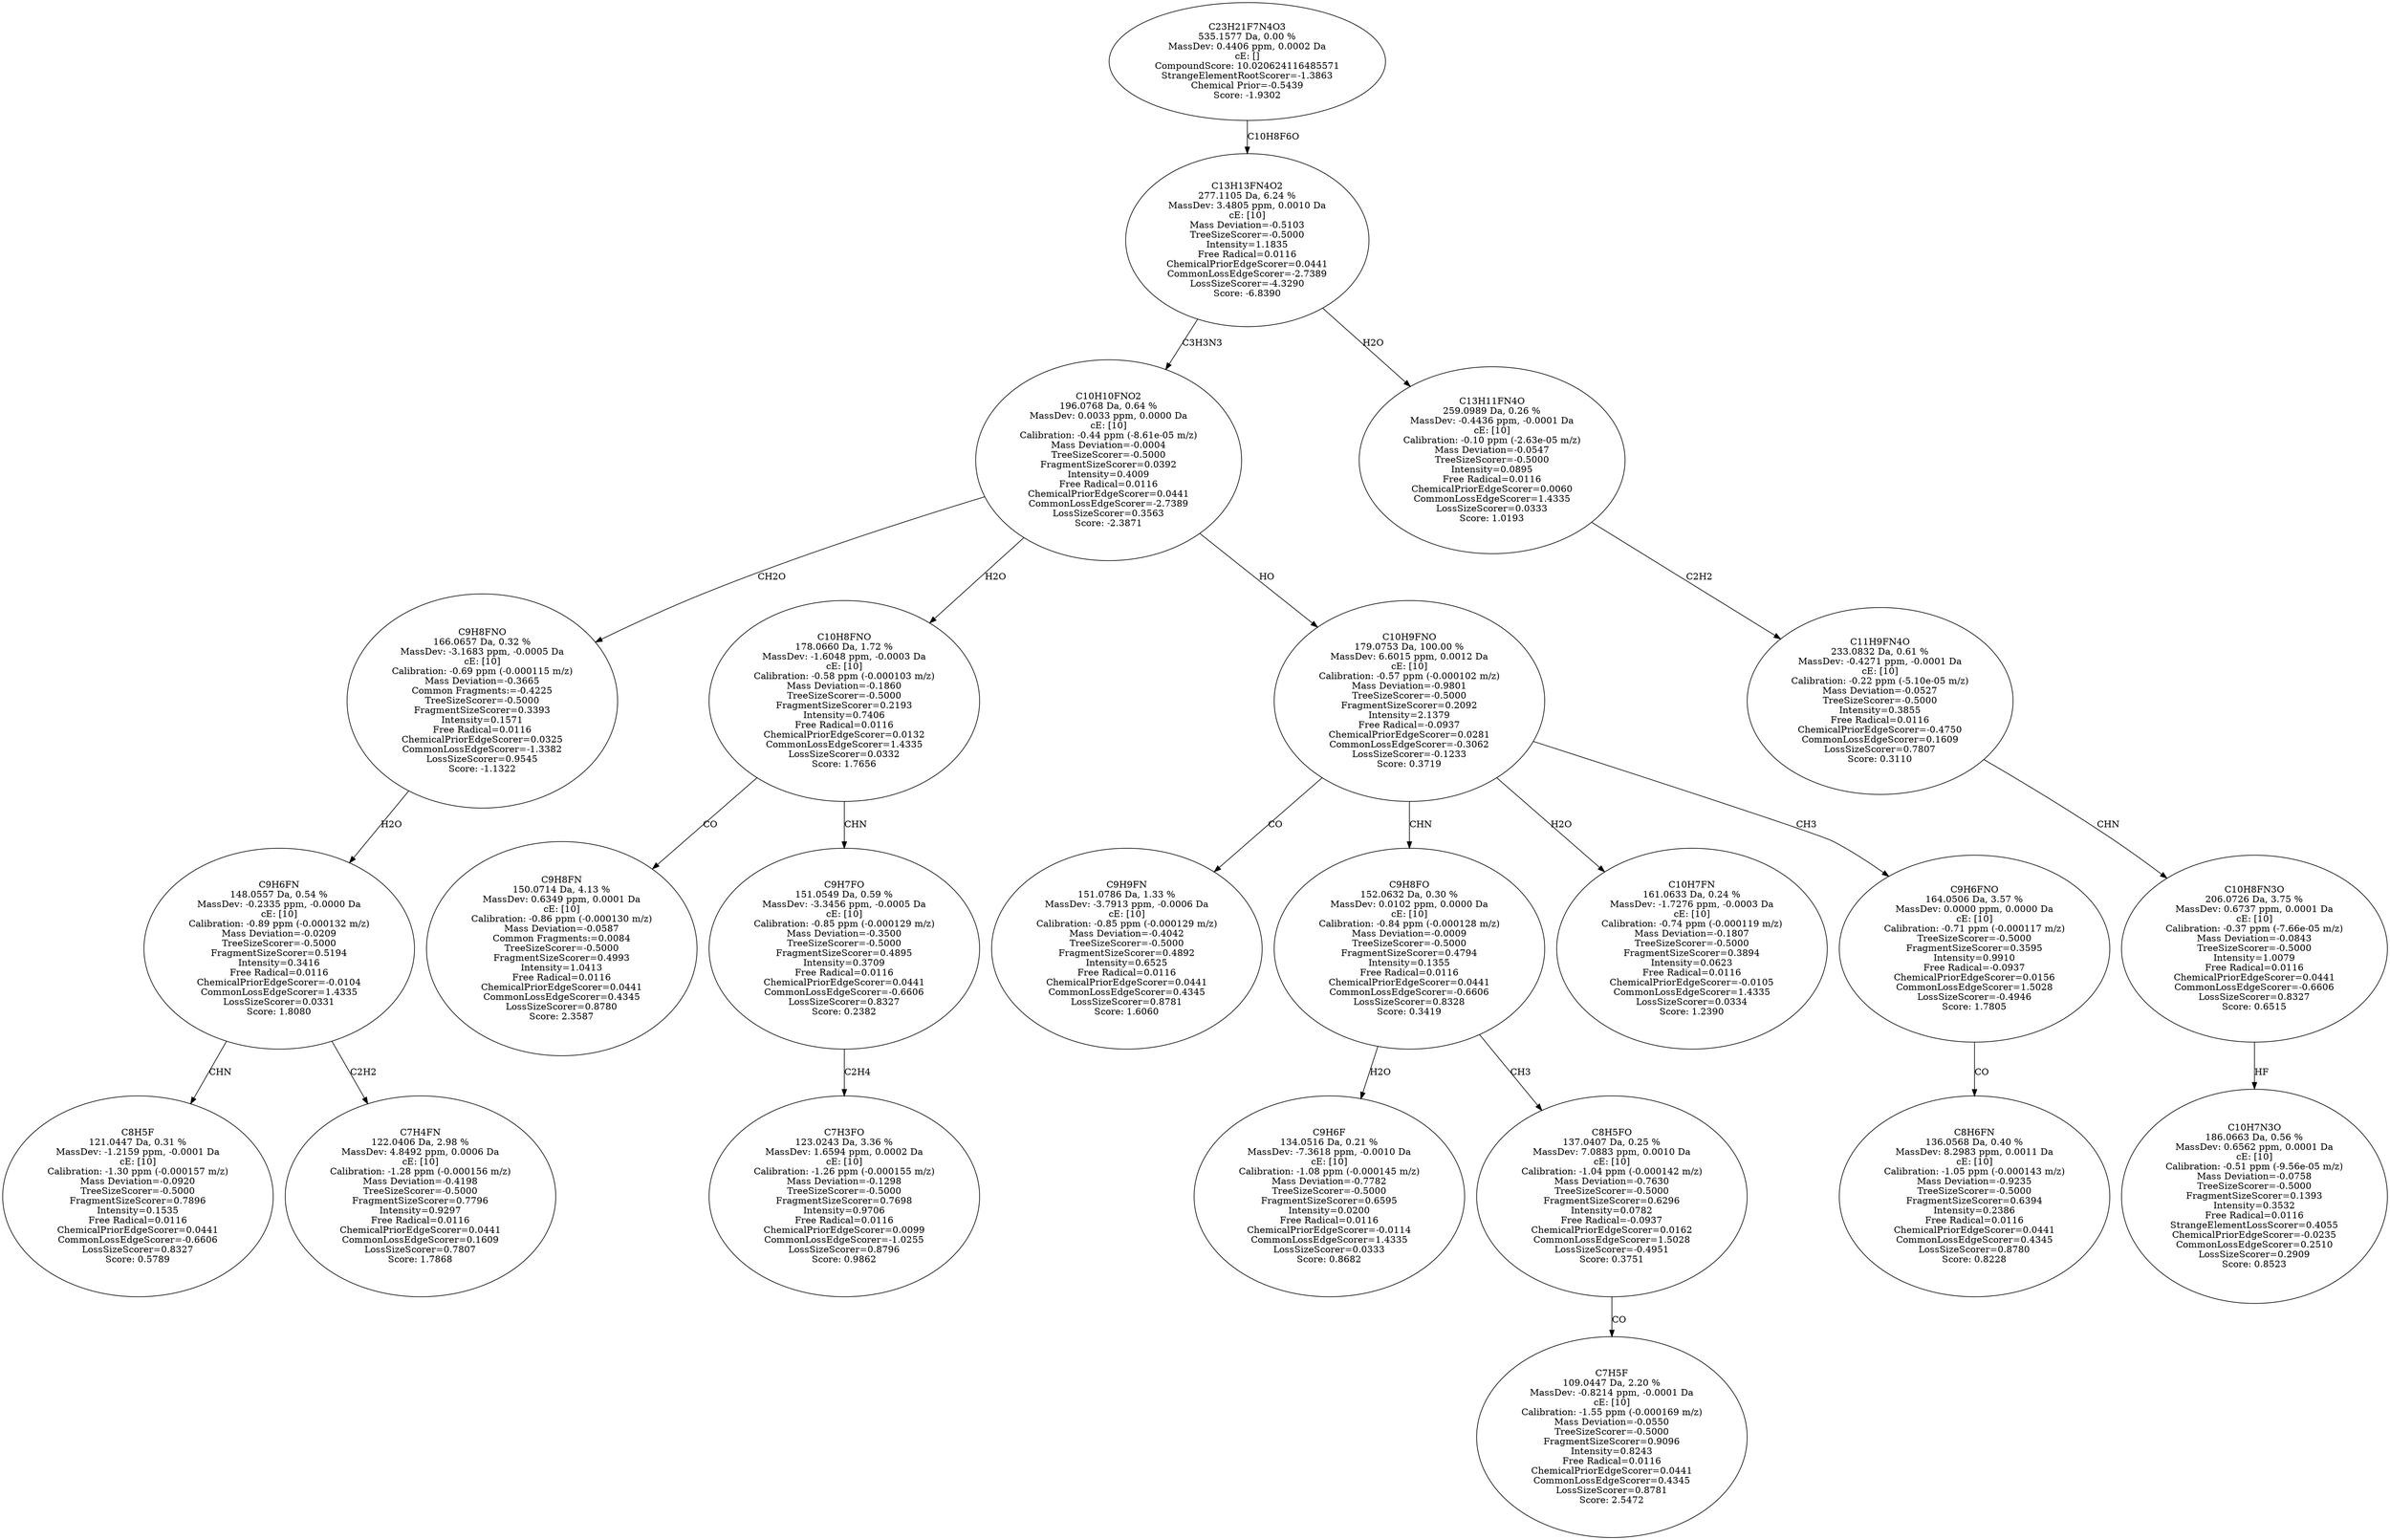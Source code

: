strict digraph {
v1 [label="C8H5F\n121.0447 Da, 0.31 %\nMassDev: -1.2159 ppm, -0.0001 Da\ncE: [10]\nCalibration: -1.30 ppm (-0.000157 m/z)\nMass Deviation=-0.0920\nTreeSizeScorer=-0.5000\nFragmentSizeScorer=0.7896\nIntensity=0.1535\nFree Radical=0.0116\nChemicalPriorEdgeScorer=0.0441\nCommonLossEdgeScorer=-0.6606\nLossSizeScorer=0.8327\nScore: 0.5789"];
v2 [label="C7H4FN\n122.0406 Da, 2.98 %\nMassDev: 4.8492 ppm, 0.0006 Da\ncE: [10]\nCalibration: -1.28 ppm (-0.000156 m/z)\nMass Deviation=-0.4198\nTreeSizeScorer=-0.5000\nFragmentSizeScorer=0.7796\nIntensity=0.9297\nFree Radical=0.0116\nChemicalPriorEdgeScorer=0.0441\nCommonLossEdgeScorer=0.1609\nLossSizeScorer=0.7807\nScore: 1.7868"];
v3 [label="C9H6FN\n148.0557 Da, 0.54 %\nMassDev: -0.2335 ppm, -0.0000 Da\ncE: [10]\nCalibration: -0.89 ppm (-0.000132 m/z)\nMass Deviation=-0.0209\nTreeSizeScorer=-0.5000\nFragmentSizeScorer=0.5194\nIntensity=0.3416\nFree Radical=0.0116\nChemicalPriorEdgeScorer=-0.0104\nCommonLossEdgeScorer=1.4335\nLossSizeScorer=0.0331\nScore: 1.8080"];
v4 [label="C9H8FNO\n166.0657 Da, 0.32 %\nMassDev: -3.1683 ppm, -0.0005 Da\ncE: [10]\nCalibration: -0.69 ppm (-0.000115 m/z)\nMass Deviation=-0.3665\nCommon Fragments:=-0.4225\nTreeSizeScorer=-0.5000\nFragmentSizeScorer=0.3393\nIntensity=0.1571\nFree Radical=0.0116\nChemicalPriorEdgeScorer=0.0325\nCommonLossEdgeScorer=-1.3382\nLossSizeScorer=0.9545\nScore: -1.1322"];
v5 [label="C9H8FN\n150.0714 Da, 4.13 %\nMassDev: 0.6349 ppm, 0.0001 Da\ncE: [10]\nCalibration: -0.86 ppm (-0.000130 m/z)\nMass Deviation=-0.0587\nCommon Fragments:=0.0084\nTreeSizeScorer=-0.5000\nFragmentSizeScorer=0.4993\nIntensity=1.0413\nFree Radical=0.0116\nChemicalPriorEdgeScorer=0.0441\nCommonLossEdgeScorer=0.4345\nLossSizeScorer=0.8780\nScore: 2.3587"];
v6 [label="C7H3FO\n123.0243 Da, 3.36 %\nMassDev: 1.6594 ppm, 0.0002 Da\ncE: [10]\nCalibration: -1.26 ppm (-0.000155 m/z)\nMass Deviation=-0.1298\nTreeSizeScorer=-0.5000\nFragmentSizeScorer=0.7698\nIntensity=0.9706\nFree Radical=0.0116\nChemicalPriorEdgeScorer=0.0099\nCommonLossEdgeScorer=-1.0255\nLossSizeScorer=0.8796\nScore: 0.9862"];
v7 [label="C9H7FO\n151.0549 Da, 0.59 %\nMassDev: -3.3456 ppm, -0.0005 Da\ncE: [10]\nCalibration: -0.85 ppm (-0.000129 m/z)\nMass Deviation=-0.3500\nTreeSizeScorer=-0.5000\nFragmentSizeScorer=0.4895\nIntensity=0.3709\nFree Radical=0.0116\nChemicalPriorEdgeScorer=0.0441\nCommonLossEdgeScorer=-0.6606\nLossSizeScorer=0.8327\nScore: 0.2382"];
v8 [label="C10H8FNO\n178.0660 Da, 1.72 %\nMassDev: -1.6048 ppm, -0.0003 Da\ncE: [10]\nCalibration: -0.58 ppm (-0.000103 m/z)\nMass Deviation=-0.1860\nTreeSizeScorer=-0.5000\nFragmentSizeScorer=0.2193\nIntensity=0.7406\nFree Radical=0.0116\nChemicalPriorEdgeScorer=0.0132\nCommonLossEdgeScorer=1.4335\nLossSizeScorer=0.0332\nScore: 1.7656"];
v9 [label="C9H9FN\n151.0786 Da, 1.33 %\nMassDev: -3.7913 ppm, -0.0006 Da\ncE: [10]\nCalibration: -0.85 ppm (-0.000129 m/z)\nMass Deviation=-0.4042\nTreeSizeScorer=-0.5000\nFragmentSizeScorer=0.4892\nIntensity=0.6525\nFree Radical=0.0116\nChemicalPriorEdgeScorer=0.0441\nCommonLossEdgeScorer=0.4345\nLossSizeScorer=0.8781\nScore: 1.6060"];
v10 [label="C9H6F\n134.0516 Da, 0.21 %\nMassDev: -7.3618 ppm, -0.0010 Da\ncE: [10]\nCalibration: -1.08 ppm (-0.000145 m/z)\nMass Deviation=-0.7782\nTreeSizeScorer=-0.5000\nFragmentSizeScorer=0.6595\nIntensity=0.0200\nFree Radical=0.0116\nChemicalPriorEdgeScorer=-0.0114\nCommonLossEdgeScorer=1.4335\nLossSizeScorer=0.0333\nScore: 0.8682"];
v11 [label="C7H5F\n109.0447 Da, 2.20 %\nMassDev: -0.8214 ppm, -0.0001 Da\ncE: [10]\nCalibration: -1.55 ppm (-0.000169 m/z)\nMass Deviation=-0.0550\nTreeSizeScorer=-0.5000\nFragmentSizeScorer=0.9096\nIntensity=0.8243\nFree Radical=0.0116\nChemicalPriorEdgeScorer=0.0441\nCommonLossEdgeScorer=0.4345\nLossSizeScorer=0.8781\nScore: 2.5472"];
v12 [label="C8H5FO\n137.0407 Da, 0.25 %\nMassDev: 7.0883 ppm, 0.0010 Da\ncE: [10]\nCalibration: -1.04 ppm (-0.000142 m/z)\nMass Deviation=-0.7630\nTreeSizeScorer=-0.5000\nFragmentSizeScorer=0.6296\nIntensity=0.0782\nFree Radical=-0.0937\nChemicalPriorEdgeScorer=0.0162\nCommonLossEdgeScorer=1.5028\nLossSizeScorer=-0.4951\nScore: 0.3751"];
v13 [label="C9H8FO\n152.0632 Da, 0.30 %\nMassDev: 0.0102 ppm, 0.0000 Da\ncE: [10]\nCalibration: -0.84 ppm (-0.000128 m/z)\nMass Deviation=-0.0009\nTreeSizeScorer=-0.5000\nFragmentSizeScorer=0.4794\nIntensity=0.1355\nFree Radical=0.0116\nChemicalPriorEdgeScorer=0.0441\nCommonLossEdgeScorer=-0.6606\nLossSizeScorer=0.8328\nScore: 0.3419"];
v14 [label="C10H7FN\n161.0633 Da, 0.24 %\nMassDev: -1.7276 ppm, -0.0003 Da\ncE: [10]\nCalibration: -0.74 ppm (-0.000119 m/z)\nMass Deviation=-0.1807\nTreeSizeScorer=-0.5000\nFragmentSizeScorer=0.3894\nIntensity=0.0623\nFree Radical=0.0116\nChemicalPriorEdgeScorer=-0.0105\nCommonLossEdgeScorer=1.4335\nLossSizeScorer=0.0334\nScore: 1.2390"];
v15 [label="C8H6FN\n136.0568 Da, 0.40 %\nMassDev: 8.2983 ppm, 0.0011 Da\ncE: [10]\nCalibration: -1.05 ppm (-0.000143 m/z)\nMass Deviation=-0.9235\nTreeSizeScorer=-0.5000\nFragmentSizeScorer=0.6394\nIntensity=0.2386\nFree Radical=0.0116\nChemicalPriorEdgeScorer=0.0441\nCommonLossEdgeScorer=0.4345\nLossSizeScorer=0.8780\nScore: 0.8228"];
v16 [label="C9H6FNO\n164.0506 Da, 3.57 %\nMassDev: 0.0000 ppm, 0.0000 Da\ncE: [10]\nCalibration: -0.71 ppm (-0.000117 m/z)\nTreeSizeScorer=-0.5000\nFragmentSizeScorer=0.3595\nIntensity=0.9910\nFree Radical=-0.0937\nChemicalPriorEdgeScorer=0.0156\nCommonLossEdgeScorer=1.5028\nLossSizeScorer=-0.4946\nScore: 1.7805"];
v17 [label="C10H9FNO\n179.0753 Da, 100.00 %\nMassDev: 6.6015 ppm, 0.0012 Da\ncE: [10]\nCalibration: -0.57 ppm (-0.000102 m/z)\nMass Deviation=-0.9801\nTreeSizeScorer=-0.5000\nFragmentSizeScorer=0.2092\nIntensity=2.1379\nFree Radical=-0.0937\nChemicalPriorEdgeScorer=0.0281\nCommonLossEdgeScorer=-0.3062\nLossSizeScorer=-0.1233\nScore: 0.3719"];
v18 [label="C10H10FNO2\n196.0768 Da, 0.64 %\nMassDev: 0.0033 ppm, 0.0000 Da\ncE: [10]\nCalibration: -0.44 ppm (-8.61e-05 m/z)\nMass Deviation=-0.0004\nTreeSizeScorer=-0.5000\nFragmentSizeScorer=0.0392\nIntensity=0.4009\nFree Radical=0.0116\nChemicalPriorEdgeScorer=0.0441\nCommonLossEdgeScorer=-2.7389\nLossSizeScorer=0.3563\nScore: -2.3871"];
v19 [label="C10H7N3O\n186.0663 Da, 0.56 %\nMassDev: 0.6562 ppm, 0.0001 Da\ncE: [10]\nCalibration: -0.51 ppm (-9.56e-05 m/z)\nMass Deviation=-0.0758\nTreeSizeScorer=-0.5000\nFragmentSizeScorer=0.1393\nIntensity=0.3532\nFree Radical=0.0116\nStrangeElementLossScorer=0.4055\nChemicalPriorEdgeScorer=-0.0235\nCommonLossEdgeScorer=0.2510\nLossSizeScorer=0.2909\nScore: 0.8523"];
v20 [label="C10H8FN3O\n206.0726 Da, 3.75 %\nMassDev: 0.6737 ppm, 0.0001 Da\ncE: [10]\nCalibration: -0.37 ppm (-7.66e-05 m/z)\nMass Deviation=-0.0843\nTreeSizeScorer=-0.5000\nIntensity=1.0079\nFree Radical=0.0116\nChemicalPriorEdgeScorer=0.0441\nCommonLossEdgeScorer=-0.6606\nLossSizeScorer=0.8327\nScore: 0.6515"];
v21 [label="C11H9FN4O\n233.0832 Da, 0.61 %\nMassDev: -0.4271 ppm, -0.0001 Da\ncE: [10]\nCalibration: -0.22 ppm (-5.10e-05 m/z)\nMass Deviation=-0.0527\nTreeSizeScorer=-0.5000\nIntensity=0.3855\nFree Radical=0.0116\nChemicalPriorEdgeScorer=-0.4750\nCommonLossEdgeScorer=0.1609\nLossSizeScorer=0.7807\nScore: 0.3110"];
v22 [label="C13H11FN4O\n259.0989 Da, 0.26 %\nMassDev: -0.4436 ppm, -0.0001 Da\ncE: [10]\nCalibration: -0.10 ppm (-2.63e-05 m/z)\nMass Deviation=-0.0547\nTreeSizeScorer=-0.5000\nIntensity=0.0895\nFree Radical=0.0116\nChemicalPriorEdgeScorer=0.0060\nCommonLossEdgeScorer=1.4335\nLossSizeScorer=0.0333\nScore: 1.0193"];
v23 [label="C13H13FN4O2\n277.1105 Da, 6.24 %\nMassDev: 3.4805 ppm, 0.0010 Da\ncE: [10]\nMass Deviation=-0.5103\nTreeSizeScorer=-0.5000\nIntensity=1.1835\nFree Radical=0.0116\nChemicalPriorEdgeScorer=0.0441\nCommonLossEdgeScorer=-2.7389\nLossSizeScorer=-4.3290\nScore: -6.8390"];
v24 [label="C23H21F7N4O3\n535.1577 Da, 0.00 %\nMassDev: 0.4406 ppm, 0.0002 Da\ncE: []\nCompoundScore: 10.020624116485571\nStrangeElementRootScorer=-1.3863\nChemical Prior=-0.5439\nScore: -1.9302"];
v3 -> v1 [label="CHN"];
v3 -> v2 [label="C2H2"];
v4 -> v3 [label="H2O"];
v18 -> v4 [label="CH2O"];
v8 -> v5 [label="CO"];
v7 -> v6 [label="C2H4"];
v8 -> v7 [label="CHN"];
v18 -> v8 [label="H2O"];
v17 -> v9 [label="CO"];
v13 -> v10 [label="H2O"];
v12 -> v11 [label="CO"];
v13 -> v12 [label="CH3"];
v17 -> v13 [label="CHN"];
v17 -> v14 [label="H2O"];
v16 -> v15 [label="CO"];
v17 -> v16 [label="CH3"];
v18 -> v17 [label="HO"];
v23 -> v18 [label="C3H3N3"];
v20 -> v19 [label="HF"];
v21 -> v20 [label="CHN"];
v22 -> v21 [label="C2H2"];
v23 -> v22 [label="H2O"];
v24 -> v23 [label="C10H8F6O"];
}